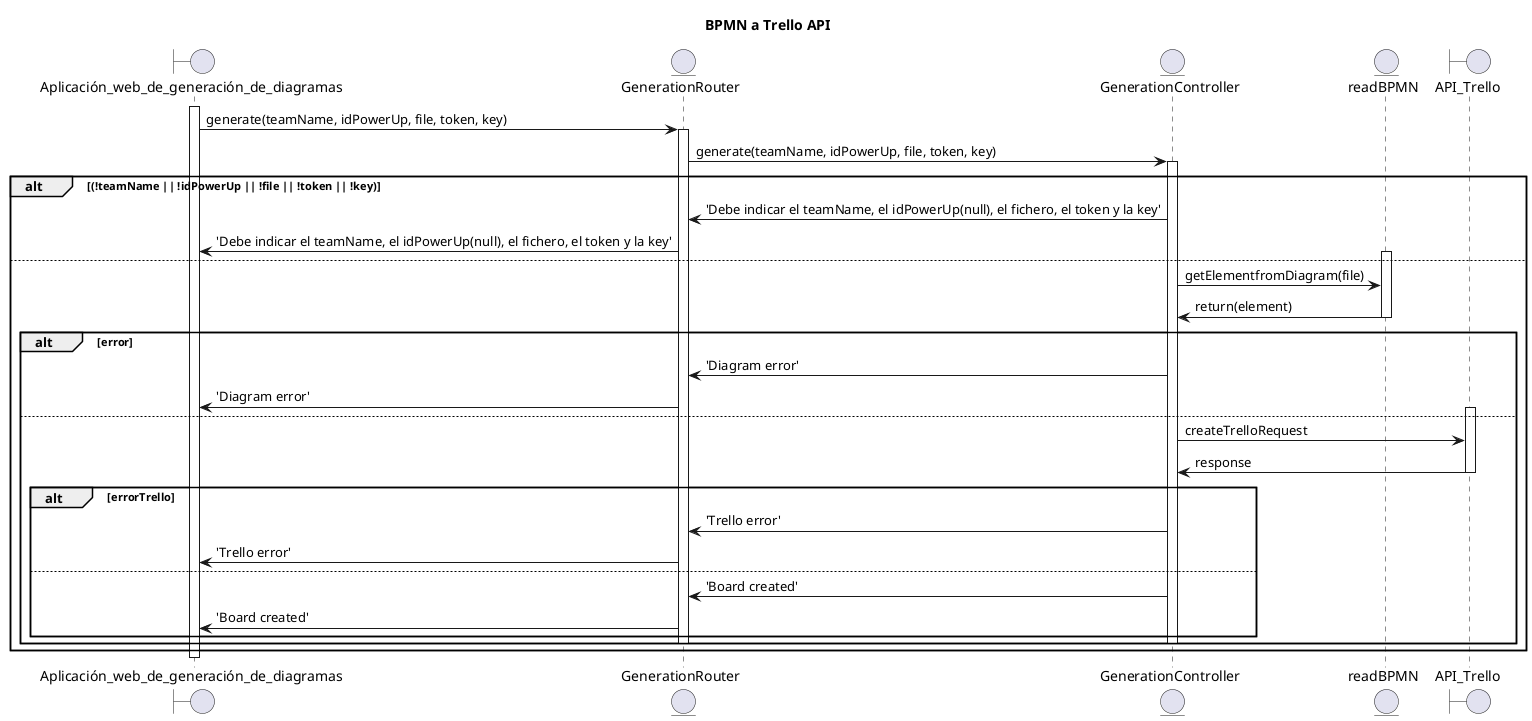 @startuml
title BPMN a Trello API
boundary Aplicación_web_de_generación_de_diagramas
entity GenerationRouter
entity GenerationController
entity readBPMN
boundary API_Trello
activate Aplicación_web_de_generación_de_diagramas
Aplicación_web_de_generación_de_diagramas -> GenerationRouter : generate(teamName, idPowerUp, file, token, key)
activate GenerationRouter
GenerationRouter -> GenerationController : generate(teamName, idPowerUp, file, token, key)
activate GenerationController
alt (!teamName || !idPowerUp || !file || !token || !key)
    GenerationController -> GenerationRouter : 'Debe indicar el teamName, el idPowerUp(null), el fichero, el token y la key'
    GenerationRouter -> Aplicación_web_de_generación_de_diagramas : 'Debe indicar el teamName, el idPowerUp(null), el fichero, el token y la key'
else
    activate readBPMN
    GenerationController -> readBPMN : getElementfromDiagram(file)
    readBPMN -> GenerationController : return(element)
    deactivate readBPMN
    alt error
        GenerationController -> GenerationRouter : 'Diagram error'
        GenerationRouter -> Aplicación_web_de_generación_de_diagramas : 'Diagram error'
    else
        activate API_Trello
        GenerationController -> API_Trello : createTrelloRequest
        API_Trello -> GenerationController : response
        deactivate API_Trello
        alt errorTrello
            GenerationController -> GenerationRouter : 'Trello error'
            GenerationRouter -> Aplicación_web_de_generación_de_diagramas : 'Trello error'
        else
            GenerationController -> GenerationRouter : 'Board created'
            GenerationRouter -> Aplicación_web_de_generación_de_diagramas : 'Board created'
        end
        deactivate GenerationController
        deactivate GenerationRouter
    end
end
deactivate Aplicación_web_de_generación_de_diagramas
@enduml

